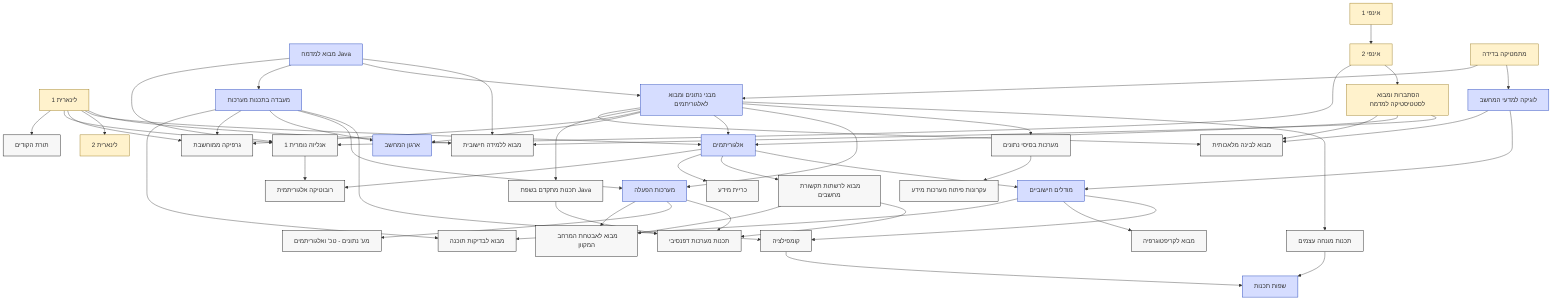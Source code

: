 flowchart TD
    %% Define styles
    classDef math fill:#FFF2CC,stroke:#916f0c
    classDef cs fill:#d6ddff,stroke:#0D32B2
    classDef csElective fill:#f7f7f7,stroke:black

    %% Math courses
    20474["אינפי 1"]
    20475["אינפי 2"]
    20476["מתמטיקה בדידה"]
    20109["לינארית 1"]
    20229["לינארית 2"]
    20425["הסתברות ומבוא לסטטיסטיקה למדמח"]

    %% CS core courses
    20441["מבוא למדמח Java"]
    20407["מבני נתונים ומבוא לאלגוריתמים"]
    20465["מעבדה בתכנות מערכות"]
    20417["אלגוריתמים"]
    20604["מודלים חישוביים"]
    20466["לוגיקה למדעי המחשב"]
    20594["מערכות הפעלה"]
    20905["שפות תכנות"]
    20471["ארגון המחשב"]

    %% CS elective courses
    20436["עקרונות פיתוח מערכות מידע"]
    20296["תורת הקודים"]
    20462["אנליזה נומרית 1"]
    20551["מבוא לבינה מלאכותית"]
    20554["תכנות מתקדם בשפת Java"]
    20582["מבוא לרשתות תקשורת מחשבים"]
    20937["תכנות מערכות דפנסיבי"]
    20562["גרפיקה ממוחשבת"]
    20580["מבוא לקריפטוגרפיה"]
    20277["מערכות בסיסי נתונים"]
    20364["קומפילציה"]
    20906["תכנות מונחה עצמים"]
    20942["מבוא ללמידה חישובית"]
    20574["מע' נתונים - טכ' ואלגוריתמים"]
    20940["מבוא לאבטחת המרחב המקוון"]
    20595["כריית מידע"]
    20944["רובוטיקה אלגוריתמית"]
    20946["מבוא לבדיקות תוכנה"]

    %% Dependencies
    20465 --> 20946
    20604 --> 20946
    20594 --> 20940
    20582 --> 20940
    20462 --> 20944
    20417 --> 20944
    20417 --> 20595
    20594 --> 20574
    20277 --> 20436
    20109 --> 20296
    20441 --> 20462
    20109 --> 20462
    20475 --> 20462
    20407 --> 20551
    20466 --> 20551
    20425 --> 20551
    20407 --> 20554
    20417 --> 20582
    20554 --> 20937
    20594 --> 20937
    20582 --> 20937
    20109 --> 20562
    20465 --> 20562
    20407 --> 20562
    20604 --> 20580
    20407 --> 20471
    20465 --> 20471
    20466 --> 20604
    20441 --> 20465
    20441 --> 20407
    20476 --> 20407
    20465 --> 20594
    20407 --> 20417 --> 20604
    20476 --> 20466
    20474 --> 20475 --> 20425
    20109 --> 20229
    20407 --> 20594
    20109 --> 20417
    20425 --> 20417
    20906 --> 20905
    20407 --> 20277
    20407 --> 20906
    20465 --> 20364 --> 20905
    20604 --> 20364
    20441 --> 20942
    20109 --> 20942
    20425 --> 20942

    %% Apply styles
    class 20474,20475,20476,20109,20229,20425 math
    class 20441,20407,20465,20417,20604,20466,20594,20905,20471 cs
    class 20436,20296,20462,20551,20554,20582,20937,20562,20580,20277,20364,20906,20942,20574,20940,20595,20944,20946 csElective